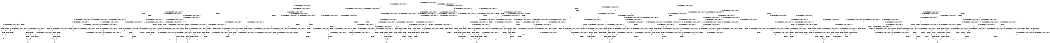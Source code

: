 digraph BCG {
size = "7, 10.5";
center = TRUE;
node [shape = circle];
0 [peripheries = 2];
0 -> 1 [label = "EX !0 !ATOMIC_EXCH_BRANCH (1, +0, TRUE, +0, 3, TRUE) !{0}"];
0 -> 2 [label = "EX !2 !ATOMIC_EXCH_BRANCH (1, +0, TRUE, +0, 1, TRUE) !{0}"];
0 -> 3 [label = "EX !1 !ATOMIC_EXCH_BRANCH (1, +1, TRUE, +0, 2, TRUE) !{0}"];
0 -> 4 [label = "EX !0 !ATOMIC_EXCH_BRANCH (1, +0, TRUE, +0, 3, TRUE) !{0}"];
1 -> 5 [label = "EX !2 !ATOMIC_EXCH_BRANCH (1, +0, TRUE, +0, 1, TRUE) !{0}"];
1 -> 6 [label = "EX !1 !ATOMIC_EXCH_BRANCH (1, +1, TRUE, +0, 2, TRUE) !{0}"];
1 -> 7 [label = "TERMINATE !0"];
2 -> 2 [label = "EX !2 !ATOMIC_EXCH_BRANCH (1, +0, TRUE, +0, 1, TRUE) !{0, 2}"];
2 -> 5 [label = "EX !0 !ATOMIC_EXCH_BRANCH (1, +0, TRUE, +0, 3, TRUE) !{0, 2}"];
2 -> 8 [label = "EX !1 !ATOMIC_EXCH_BRANCH (1, +1, TRUE, +0, 2, TRUE) !{0, 2}"];
2 -> 9 [label = "EX !0 !ATOMIC_EXCH_BRANCH (1, +0, TRUE, +0, 3, TRUE) !{0, 2}"];
3 -> 10 [label = "EX !0 !ATOMIC_EXCH_BRANCH (1, +0, TRUE, +0, 3, FALSE) !{0, 1}"];
3 -> 11 [label = "EX !2 !ATOMIC_EXCH_BRANCH (1, +0, TRUE, +0, 1, FALSE) !{0, 1}"];
3 -> 12 [label = "TERMINATE !1"];
3 -> 13 [label = "EX !0 !ATOMIC_EXCH_BRANCH (1, +0, TRUE, +0, 3, FALSE) !{0, 1}"];
4 -> 14 [label = "EX !2 !ATOMIC_EXCH_BRANCH (1, +0, TRUE, +0, 1, TRUE) !{0}"];
4 -> 15 [label = "EX !1 !ATOMIC_EXCH_BRANCH (1, +1, TRUE, +0, 2, TRUE) !{0}"];
4 -> 16 [label = "TERMINATE !0"];
5 -> 5 [label = "EX !2 !ATOMIC_EXCH_BRANCH (1, +0, TRUE, +0, 1, TRUE) !{0, 2}"];
5 -> 17 [label = "EX !1 !ATOMIC_EXCH_BRANCH (1, +1, TRUE, +0, 2, TRUE) !{0, 2}"];
5 -> 18 [label = "TERMINATE !0"];
6 -> 19 [label = "EX !2 !ATOMIC_EXCH_BRANCH (1, +0, TRUE, +0, 1, FALSE) !{0, 1}"];
6 -> 20 [label = "TERMINATE !0"];
6 -> 21 [label = "TERMINATE !1"];
7 -> 22 [label = "EX !1 !ATOMIC_EXCH_BRANCH (1, +1, TRUE, +0, 2, TRUE) !{1}"];
7 -> 23 [label = "EX !2 !ATOMIC_EXCH_BRANCH (1, +0, TRUE, +0, 1, TRUE) !{1}"];
7 -> 24 [label = "EX !1 !ATOMIC_EXCH_BRANCH (1, +1, TRUE, +0, 2, TRUE) !{1}"];
8 -> 11 [label = "EX !2 !ATOMIC_EXCH_BRANCH (1, +0, TRUE, +0, 1, FALSE) !{0, 1, 2}"];
8 -> 25 [label = "EX !0 !ATOMIC_EXCH_BRANCH (1, +0, TRUE, +0, 3, FALSE) !{0, 1, 2}"];
8 -> 26 [label = "TERMINATE !1"];
8 -> 27 [label = "EX !0 !ATOMIC_EXCH_BRANCH (1, +0, TRUE, +0, 3, FALSE) !{0, 1, 2}"];
9 -> 28 [label = "EX !2 !ATOMIC_EXCH_BRANCH (1, +0, TRUE, +0, 1, TRUE) !{0, 2}"];
9 -> 9 [label = "EX !2 !ATOMIC_EXCH_BRANCH (1, +0, TRUE, +0, 1, TRUE) !{0, 2}"];
9 -> 29 [label = "EX !1 !ATOMIC_EXCH_BRANCH (1, +1, TRUE, +0, 2, TRUE) !{0, 2}"];
9 -> 30 [label = "TERMINATE !0"];
10 -> 6 [label = "EX !0 !ATOMIC_EXCH_BRANCH (1, +1, TRUE, +0, 3, TRUE) !{0, 1}"];
10 -> 31 [label = "EX !2 !ATOMIC_EXCH_BRANCH (1, +0, TRUE, +0, 1, TRUE) !{0, 1}"];
10 -> 32 [label = "TERMINATE !1"];
10 -> 33 [label = "EX !0 !ATOMIC_EXCH_BRANCH (1, +1, TRUE, +0, 3, TRUE) !{0, 1}"];
11 -> 34 [label = "EX !0 !ATOMIC_EXCH_BRANCH (1, +0, TRUE, +0, 3, TRUE) !{0, 1, 2}"];
11 -> 35 [label = "TERMINATE !2"];
11 -> 36 [label = "TERMINATE !1"];
11 -> 37 [label = "EX !0 !ATOMIC_EXCH_BRANCH (1, +0, TRUE, +0, 3, TRUE) !{0, 1, 2}"];
12 -> 38 [label = "EX !0 !ATOMIC_EXCH_BRANCH (1, +0, TRUE, +0, 3, FALSE) !{0}"];
12 -> 39 [label = "EX !2 !ATOMIC_EXCH_BRANCH (1, +0, TRUE, +0, 1, FALSE) !{0}"];
12 -> 40 [label = "EX !0 !ATOMIC_EXCH_BRANCH (1, +0, TRUE, +0, 3, FALSE) !{0}"];
13 -> 33 [label = "EX !0 !ATOMIC_EXCH_BRANCH (1, +1, TRUE, +0, 3, TRUE) !{0, 1}"];
13 -> 41 [label = "EX !2 !ATOMIC_EXCH_BRANCH (1, +0, TRUE, +0, 1, TRUE) !{0, 1}"];
13 -> 42 [label = "TERMINATE !1"];
14 -> 14 [label = "EX !2 !ATOMIC_EXCH_BRANCH (1, +0, TRUE, +0, 1, TRUE) !{0, 2}"];
14 -> 43 [label = "EX !1 !ATOMIC_EXCH_BRANCH (1, +1, TRUE, +0, 2, TRUE) !{0, 2}"];
14 -> 44 [label = "TERMINATE !0"];
15 -> 45 [label = "EX !2 !ATOMIC_EXCH_BRANCH (1, +0, TRUE, +0, 1, FALSE) !{0, 1}"];
15 -> 46 [label = "TERMINATE !0"];
15 -> 47 [label = "TERMINATE !1"];
16 -> 48 [label = "EX !1 !ATOMIC_EXCH_BRANCH (1, +1, TRUE, +0, 2, TRUE) !{1}"];
16 -> 49 [label = "EX !2 !ATOMIC_EXCH_BRANCH (1, +0, TRUE, +0, 1, TRUE) !{1}"];
17 -> 19 [label = "EX !2 !ATOMIC_EXCH_BRANCH (1, +0, TRUE, +0, 1, FALSE) !{0, 1, 2}"];
17 -> 50 [label = "TERMINATE !0"];
17 -> 51 [label = "TERMINATE !1"];
18 -> 23 [label = "EX !2 !ATOMIC_EXCH_BRANCH (1, +0, TRUE, +0, 1, TRUE) !{1, 2}"];
18 -> 52 [label = "EX !1 !ATOMIC_EXCH_BRANCH (1, +1, TRUE, +0, 2, TRUE) !{1, 2}"];
18 -> 53 [label = "EX !1 !ATOMIC_EXCH_BRANCH (1, +1, TRUE, +0, 2, TRUE) !{1, 2}"];
19 -> 54 [label = "TERMINATE !0"];
19 -> 55 [label = "TERMINATE !2"];
19 -> 56 [label = "TERMINATE !1"];
20 -> 57 [label = "EX !2 !ATOMIC_EXCH_BRANCH (1, +0, TRUE, +0, 1, FALSE) !{1}"];
20 -> 58 [label = "TERMINATE !1"];
21 -> 59 [label = "EX !2 !ATOMIC_EXCH_BRANCH (1, +0, TRUE, +0, 1, FALSE) !{0}"];
21 -> 60 [label = "TERMINATE !0"];
22 -> 57 [label = "EX !2 !ATOMIC_EXCH_BRANCH (1, +0, TRUE, +0, 1, FALSE) !{1}"];
22 -> 58 [label = "TERMINATE !1"];
23 -> 23 [label = "EX !2 !ATOMIC_EXCH_BRANCH (1, +0, TRUE, +0, 1, TRUE) !{1, 2}"];
23 -> 52 [label = "EX !1 !ATOMIC_EXCH_BRANCH (1, +1, TRUE, +0, 2, TRUE) !{1, 2}"];
23 -> 53 [label = "EX !1 !ATOMIC_EXCH_BRANCH (1, +1, TRUE, +0, 2, TRUE) !{1, 2}"];
24 -> 61 [label = "EX !2 !ATOMIC_EXCH_BRANCH (1, +0, TRUE, +0, 1, FALSE) !{1}"];
24 -> 62 [label = "TERMINATE !1"];
25 -> 17 [label = "EX !0 !ATOMIC_EXCH_BRANCH (1, +1, TRUE, +0, 3, TRUE) !{0, 1, 2}"];
25 -> 31 [label = "EX !2 !ATOMIC_EXCH_BRANCH (1, +0, TRUE, +0, 1, TRUE) !{0, 1, 2}"];
25 -> 63 [label = "TERMINATE !1"];
25 -> 64 [label = "EX !0 !ATOMIC_EXCH_BRANCH (1, +1, TRUE, +0, 3, TRUE) !{0, 1, 2}"];
26 -> 39 [label = "EX !2 !ATOMIC_EXCH_BRANCH (1, +0, TRUE, +0, 1, FALSE) !{0, 2}"];
26 -> 65 [label = "EX !0 !ATOMIC_EXCH_BRANCH (1, +0, TRUE, +0, 3, FALSE) !{0, 2}"];
26 -> 66 [label = "EX !0 !ATOMIC_EXCH_BRANCH (1, +0, TRUE, +0, 3, FALSE) !{0, 2}"];
27 -> 64 [label = "EX !0 !ATOMIC_EXCH_BRANCH (1, +1, TRUE, +0, 3, TRUE) !{0, 1, 2}"];
27 -> 67 [label = "EX !2 !ATOMIC_EXCH_BRANCH (1, +0, TRUE, +0, 1, TRUE) !{0, 1, 2}"];
27 -> 68 [label = "TERMINATE !1"];
28 -> 28 [label = "EX !2 !ATOMIC_EXCH_BRANCH (1, +0, TRUE, +0, 1, TRUE) !{0, 2}"];
28 -> 69 [label = "EX !1 !ATOMIC_EXCH_BRANCH (1, +1, TRUE, +0, 2, TRUE) !{0, 2}"];
28 -> 70 [label = "TERMINATE !0"];
29 -> 71 [label = "EX !2 !ATOMIC_EXCH_BRANCH (1, +0, TRUE, +0, 1, FALSE) !{0, 1, 2}"];
29 -> 72 [label = "TERMINATE !0"];
29 -> 73 [label = "TERMINATE !1"];
30 -> 74 [label = "EX !2 !ATOMIC_EXCH_BRANCH (1, +0, TRUE, +0, 1, TRUE) !{1, 2}"];
30 -> 75 [label = "EX !1 !ATOMIC_EXCH_BRANCH (1, +1, TRUE, +0, 2, TRUE) !{1, 2}"];
31 -> 17 [label = "EX !0 !ATOMIC_EXCH_BRANCH (1, +1, TRUE, +0, 3, TRUE) !{0, 1, 2}"];
31 -> 31 [label = "EX !2 !ATOMIC_EXCH_BRANCH (1, +0, TRUE, +0, 1, TRUE) !{0, 1, 2}"];
31 -> 63 [label = "TERMINATE !1"];
31 -> 64 [label = "EX !0 !ATOMIC_EXCH_BRANCH (1, +1, TRUE, +0, 3, TRUE) !{0, 1, 2}"];
32 -> 76 [label = "EX !0 !ATOMIC_EXCH_BRANCH (1, +1, TRUE, +0, 3, TRUE) !{0}"];
32 -> 77 [label = "EX !2 !ATOMIC_EXCH_BRANCH (1, +0, TRUE, +0, 1, TRUE) !{0}"];
32 -> 78 [label = "EX !0 !ATOMIC_EXCH_BRANCH (1, +1, TRUE, +0, 3, TRUE) !{0}"];
33 -> 79 [label = "EX !2 !ATOMIC_EXCH_BRANCH (1, +0, TRUE, +0, 1, FALSE) !{0, 1}"];
33 -> 80 [label = "TERMINATE !0"];
33 -> 81 [label = "TERMINATE !1"];
34 -> 54 [label = "TERMINATE !0"];
34 -> 55 [label = "TERMINATE !2"];
34 -> 56 [label = "TERMINATE !1"];
35 -> 82 [label = "EX !0 !ATOMIC_EXCH_BRANCH (1, +0, TRUE, +0, 3, TRUE) !{0, 1}"];
35 -> 83 [label = "TERMINATE !1"];
35 -> 84 [label = "EX !0 !ATOMIC_EXCH_BRANCH (1, +0, TRUE, +0, 3, TRUE) !{0, 1}"];
36 -> 85 [label = "EX !0 !ATOMIC_EXCH_BRANCH (1, +0, TRUE, +0, 3, TRUE) !{0, 2}"];
36 -> 86 [label = "TERMINATE !2"];
36 -> 87 [label = "EX !0 !ATOMIC_EXCH_BRANCH (1, +0, TRUE, +0, 3, TRUE) !{0, 2}"];
37 -> 88 [label = "TERMINATE !0"];
37 -> 89 [label = "TERMINATE !2"];
37 -> 90 [label = "TERMINATE !1"];
38 -> 76 [label = "EX !0 !ATOMIC_EXCH_BRANCH (1, +1, TRUE, +0, 3, TRUE) !{0}"];
38 -> 77 [label = "EX !2 !ATOMIC_EXCH_BRANCH (1, +0, TRUE, +0, 1, TRUE) !{0}"];
38 -> 78 [label = "EX !0 !ATOMIC_EXCH_BRANCH (1, +1, TRUE, +0, 3, TRUE) !{0}"];
39 -> 85 [label = "EX !0 !ATOMIC_EXCH_BRANCH (1, +0, TRUE, +0, 3, TRUE) !{0, 2}"];
39 -> 86 [label = "TERMINATE !2"];
39 -> 87 [label = "EX !0 !ATOMIC_EXCH_BRANCH (1, +0, TRUE, +0, 3, TRUE) !{0, 2}"];
40 -> 91 [label = "EX !2 !ATOMIC_EXCH_BRANCH (1, +0, TRUE, +0, 1, TRUE) !{0}"];
40 -> 78 [label = "EX !0 !ATOMIC_EXCH_BRANCH (1, +1, TRUE, +0, 3, TRUE) !{0}"];
41 -> 92 [label = "EX !0 !ATOMIC_EXCH_BRANCH (1, +1, TRUE, +0, 3, TRUE) !{0, 1, 2}"];
41 -> 41 [label = "EX !2 !ATOMIC_EXCH_BRANCH (1, +0, TRUE, +0, 1, TRUE) !{0, 1, 2}"];
41 -> 93 [label = "TERMINATE !1"];
42 -> 94 [label = "EX !0 !ATOMIC_EXCH_BRANCH (1, +1, TRUE, +0, 3, TRUE) !{0}"];
42 -> 95 [label = "EX !2 !ATOMIC_EXCH_BRANCH (1, +0, TRUE, +0, 1, TRUE) !{0}"];
43 -> 45 [label = "EX !2 !ATOMIC_EXCH_BRANCH (1, +0, TRUE, +0, 1, FALSE) !{0, 1, 2}"];
43 -> 96 [label = "TERMINATE !0"];
43 -> 97 [label = "TERMINATE !1"];
44 -> 49 [label = "EX !2 !ATOMIC_EXCH_BRANCH (1, +0, TRUE, +0, 1, TRUE) !{1, 2}"];
44 -> 98 [label = "EX !1 !ATOMIC_EXCH_BRANCH (1, +1, TRUE, +0, 2, TRUE) !{1, 2}"];
45 -> 99 [label = "TERMINATE !0"];
45 -> 100 [label = "TERMINATE !2"];
45 -> 101 [label = "TERMINATE !1"];
46 -> 102 [label = "EX !2 !ATOMIC_EXCH_BRANCH (1, +0, TRUE, +0, 1, FALSE) !{1}"];
46 -> 103 [label = "TERMINATE !1"];
47 -> 104 [label = "EX !2 !ATOMIC_EXCH_BRANCH (1, +0, TRUE, +0, 1, FALSE) !{0}"];
47 -> 105 [label = "TERMINATE !0"];
48 -> 102 [label = "EX !2 !ATOMIC_EXCH_BRANCH (1, +0, TRUE, +0, 1, FALSE) !{1}"];
48 -> 103 [label = "TERMINATE !1"];
49 -> 49 [label = "EX !2 !ATOMIC_EXCH_BRANCH (1, +0, TRUE, +0, 1, TRUE) !{1, 2}"];
49 -> 98 [label = "EX !1 !ATOMIC_EXCH_BRANCH (1, +1, TRUE, +0, 2, TRUE) !{1, 2}"];
50 -> 57 [label = "EX !2 !ATOMIC_EXCH_BRANCH (1, +0, TRUE, +0, 1, FALSE) !{1, 2}"];
50 -> 106 [label = "TERMINATE !1"];
51 -> 59 [label = "EX !2 !ATOMIC_EXCH_BRANCH (1, +0, TRUE, +0, 1, FALSE) !{0, 2}"];
51 -> 107 [label = "TERMINATE !0"];
52 -> 57 [label = "EX !2 !ATOMIC_EXCH_BRANCH (1, +0, TRUE, +0, 1, FALSE) !{1, 2}"];
52 -> 106 [label = "TERMINATE !1"];
53 -> 108 [label = "EX !2 !ATOMIC_EXCH_BRANCH (1, +0, TRUE, +0, 1, FALSE) !{1, 2}"];
53 -> 109 [label = "EX !2 !ATOMIC_EXCH_BRANCH (1, +0, TRUE, +0, 1, FALSE) !{1, 2}"];
53 -> 110 [label = "TERMINATE !1"];
54 -> 111 [label = "TERMINATE !2"];
54 -> 112 [label = "TERMINATE !1"];
55 -> 113 [label = "TERMINATE !0"];
55 -> 114 [label = "TERMINATE !1"];
56 -> 115 [label = "TERMINATE !0"];
56 -> 116 [label = "TERMINATE !2"];
57 -> 111 [label = "TERMINATE !2"];
57 -> 112 [label = "TERMINATE !1"];
58 -> 117 [label = "EX !2 !ATOMIC_EXCH_BRANCH (1, +0, TRUE, +0, 1, FALSE) !{2}"];
58 -> 118 [label = "EX !2 !ATOMIC_EXCH_BRANCH (1, +0, TRUE, +0, 1, FALSE) !{2}"];
59 -> 115 [label = "TERMINATE !0"];
59 -> 116 [label = "TERMINATE !2"];
60 -> 119 [label = "EX !2 !ATOMIC_EXCH_BRANCH (1, +0, TRUE, +0, 1, FALSE) !{1, 2}"];
61 -> 120 [label = "TERMINATE !2"];
61 -> 121 [label = "TERMINATE !1"];
62 -> 122 [label = "EX !2 !ATOMIC_EXCH_BRANCH (1, +0, TRUE, +0, 1, FALSE) !{2}"];
63 -> 123 [label = "EX !0 !ATOMIC_EXCH_BRANCH (1, +1, TRUE, +0, 3, TRUE) !{0, 2}"];
63 -> 77 [label = "EX !2 !ATOMIC_EXCH_BRANCH (1, +0, TRUE, +0, 1, TRUE) !{0, 2}"];
63 -> 124 [label = "EX !0 !ATOMIC_EXCH_BRANCH (1, +1, TRUE, +0, 3, TRUE) !{0, 2}"];
64 -> 125 [label = "EX !2 !ATOMIC_EXCH_BRANCH (1, +0, TRUE, +0, 1, FALSE) !{0, 1, 2}"];
64 -> 126 [label = "TERMINATE !0"];
64 -> 127 [label = "TERMINATE !1"];
65 -> 123 [label = "EX !0 !ATOMIC_EXCH_BRANCH (1, +1, TRUE, +0, 3, TRUE) !{0, 2}"];
65 -> 77 [label = "EX !2 !ATOMIC_EXCH_BRANCH (1, +0, TRUE, +0, 1, TRUE) !{0, 2}"];
65 -> 124 [label = "EX !0 !ATOMIC_EXCH_BRANCH (1, +1, TRUE, +0, 3, TRUE) !{0, 2}"];
66 -> 128 [label = "EX !2 !ATOMIC_EXCH_BRANCH (1, +0, TRUE, +0, 1, TRUE) !{0, 2}"];
66 -> 124 [label = "EX !0 !ATOMIC_EXCH_BRANCH (1, +1, TRUE, +0, 3, TRUE) !{0, 2}"];
66 -> 129 [label = "EX !2 !ATOMIC_EXCH_BRANCH (1, +0, TRUE, +0, 1, TRUE) !{0, 2}"];
67 -> 64 [label = "EX !0 !ATOMIC_EXCH_BRANCH (1, +1, TRUE, +0, 3, TRUE) !{0, 1, 2}"];
67 -> 67 [label = "EX !2 !ATOMIC_EXCH_BRANCH (1, +0, TRUE, +0, 1, TRUE) !{0, 1, 2}"];
67 -> 68 [label = "TERMINATE !1"];
68 -> 130 [label = "EX !0 !ATOMIC_EXCH_BRANCH (1, +1, TRUE, +0, 3, TRUE) !{0, 2}"];
68 -> 131 [label = "EX !2 !ATOMIC_EXCH_BRANCH (1, +0, TRUE, +0, 1, TRUE) !{0, 2}"];
69 -> 132 [label = "EX !2 !ATOMIC_EXCH_BRANCH (1, +0, TRUE, +0, 1, FALSE) !{0, 1, 2}"];
69 -> 133 [label = "TERMINATE !0"];
69 -> 134 [label = "TERMINATE !1"];
70 -> 135 [label = "EX !2 !ATOMIC_EXCH_BRANCH (1, +0, TRUE, +0, 1, TRUE) !{1, 2}"];
70 -> 136 [label = "EX !1 !ATOMIC_EXCH_BRANCH (1, +1, TRUE, +0, 2, TRUE) !{1, 2}"];
71 -> 137 [label = "TERMINATE !0"];
71 -> 138 [label = "TERMINATE !2"];
71 -> 139 [label = "TERMINATE !1"];
72 -> 140 [label = "EX !2 !ATOMIC_EXCH_BRANCH (1, +0, TRUE, +0, 1, FALSE) !{1, 2}"];
72 -> 141 [label = "TERMINATE !1"];
73 -> 142 [label = "EX !2 !ATOMIC_EXCH_BRANCH (1, +0, TRUE, +0, 1, FALSE) !{0, 2}"];
73 -> 143 [label = "EX !2 !ATOMIC_EXCH_BRANCH (1, +0, TRUE, +0, 1, FALSE) !{0, 2}"];
73 -> 144 [label = "TERMINATE !0"];
74 -> 74 [label = "EX !2 !ATOMIC_EXCH_BRANCH (1, +0, TRUE, +0, 1, TRUE) !{1, 2}"];
74 -> 75 [label = "EX !1 !ATOMIC_EXCH_BRANCH (1, +1, TRUE, +0, 2, TRUE) !{1, 2}"];
75 -> 140 [label = "EX !2 !ATOMIC_EXCH_BRANCH (1, +0, TRUE, +0, 1, FALSE) !{1, 2}"];
75 -> 141 [label = "TERMINATE !1"];
76 -> 59 [label = "EX !2 !ATOMIC_EXCH_BRANCH (1, +0, TRUE, +0, 1, FALSE) !{0}"];
76 -> 60 [label = "TERMINATE !0"];
77 -> 123 [label = "EX !0 !ATOMIC_EXCH_BRANCH (1, +1, TRUE, +0, 3, TRUE) !{0, 2}"];
77 -> 77 [label = "EX !2 !ATOMIC_EXCH_BRANCH (1, +0, TRUE, +0, 1, TRUE) !{0, 2}"];
77 -> 124 [label = "EX !0 !ATOMIC_EXCH_BRANCH (1, +1, TRUE, +0, 3, TRUE) !{0, 2}"];
78 -> 104 [label = "EX !2 !ATOMIC_EXCH_BRANCH (1, +0, TRUE, +0, 1, FALSE) !{0}"];
78 -> 105 [label = "TERMINATE !0"];
79 -> 145 [label = "TERMINATE !0"];
79 -> 146 [label = "TERMINATE !2"];
79 -> 147 [label = "TERMINATE !1"];
80 -> 148 [label = "EX !2 !ATOMIC_EXCH_BRANCH (1, +0, TRUE, +0, 1, FALSE) !{1}"];
80 -> 149 [label = "TERMINATE !1"];
81 -> 150 [label = "EX !2 !ATOMIC_EXCH_BRANCH (1, +0, TRUE, +0, 1, FALSE) !{0}"];
81 -> 151 [label = "TERMINATE !0"];
82 -> 113 [label = "TERMINATE !0"];
82 -> 114 [label = "TERMINATE !1"];
83 -> 152 [label = "EX !0 !ATOMIC_EXCH_BRANCH (1, +0, TRUE, +0, 3, TRUE) !{0}"];
83 -> 153 [label = "EX !0 !ATOMIC_EXCH_BRANCH (1, +0, TRUE, +0, 3, TRUE) !{0}"];
84 -> 154 [label = "TERMINATE !0"];
84 -> 155 [label = "TERMINATE !1"];
85 -> 115 [label = "TERMINATE !0"];
85 -> 116 [label = "TERMINATE !2"];
86 -> 152 [label = "EX !0 !ATOMIC_EXCH_BRANCH (1, +0, TRUE, +0, 3, TRUE) !{0}"];
86 -> 153 [label = "EX !0 !ATOMIC_EXCH_BRANCH (1, +0, TRUE, +0, 3, TRUE) !{0}"];
87 -> 156 [label = "TERMINATE !0"];
87 -> 157 [label = "TERMINATE !2"];
88 -> 158 [label = "TERMINATE !2"];
88 -> 159 [label = "TERMINATE !1"];
89 -> 160 [label = "TERMINATE !0"];
89 -> 161 [label = "TERMINATE !1"];
90 -> 162 [label = "TERMINATE !0"];
90 -> 163 [label = "TERMINATE !2"];
91 -> 164 [label = "EX !0 !ATOMIC_EXCH_BRANCH (1, +1, TRUE, +0, 3, TRUE) !{0, 2}"];
91 -> 91 [label = "EX !2 !ATOMIC_EXCH_BRANCH (1, +0, TRUE, +0, 1, TRUE) !{0, 2}"];
92 -> 79 [label = "EX !2 !ATOMIC_EXCH_BRANCH (1, +0, TRUE, +0, 1, FALSE) !{0, 1, 2}"];
92 -> 165 [label = "TERMINATE !0"];
92 -> 166 [label = "TERMINATE !1"];
93 -> 167 [label = "EX !0 !ATOMIC_EXCH_BRANCH (1, +1, TRUE, +0, 3, TRUE) !{0, 2}"];
93 -> 95 [label = "EX !2 !ATOMIC_EXCH_BRANCH (1, +0, TRUE, +0, 1, TRUE) !{0, 2}"];
94 -> 150 [label = "EX !2 !ATOMIC_EXCH_BRANCH (1, +0, TRUE, +0, 1, FALSE) !{0}"];
94 -> 151 [label = "TERMINATE !0"];
95 -> 167 [label = "EX !0 !ATOMIC_EXCH_BRANCH (1, +1, TRUE, +0, 3, TRUE) !{0, 2}"];
95 -> 95 [label = "EX !2 !ATOMIC_EXCH_BRANCH (1, +0, TRUE, +0, 1, TRUE) !{0, 2}"];
96 -> 102 [label = "EX !2 !ATOMIC_EXCH_BRANCH (1, +0, TRUE, +0, 1, FALSE) !{1, 2}"];
96 -> 168 [label = "TERMINATE !1"];
97 -> 104 [label = "EX !2 !ATOMIC_EXCH_BRANCH (1, +0, TRUE, +0, 1, FALSE) !{0, 2}"];
97 -> 169 [label = "TERMINATE !0"];
98 -> 102 [label = "EX !2 !ATOMIC_EXCH_BRANCH (1, +0, TRUE, +0, 1, FALSE) !{1, 2}"];
98 -> 168 [label = "TERMINATE !1"];
99 -> 170 [label = "TERMINATE !2"];
99 -> 171 [label = "TERMINATE !1"];
100 -> 172 [label = "TERMINATE !0"];
100 -> 173 [label = "TERMINATE !1"];
101 -> 174 [label = "TERMINATE !0"];
101 -> 175 [label = "TERMINATE !2"];
102 -> 170 [label = "TERMINATE !2"];
102 -> 171 [label = "TERMINATE !1"];
103 -> 176 [label = "EX !2 !ATOMIC_EXCH_BRANCH (1, +0, TRUE, +0, 1, FALSE) !{2}"];
104 -> 174 [label = "TERMINATE !0"];
104 -> 175 [label = "TERMINATE !2"];
105 -> 177 [label = "EX !2 !ATOMIC_EXCH_BRANCH (1, +0, TRUE, +0, 1, FALSE) !{1, 2}"];
106 -> 117 [label = "EX !2 !ATOMIC_EXCH_BRANCH (1, +0, TRUE, +0, 1, FALSE) !{2}"];
106 -> 118 [label = "EX !2 !ATOMIC_EXCH_BRANCH (1, +0, TRUE, +0, 1, FALSE) !{2}"];
107 -> 119 [label = "EX !2 !ATOMIC_EXCH_BRANCH (1, +0, TRUE, +0, 1, FALSE) !{1, 2}"];
108 -> 178 [label = "TERMINATE !2"];
108 -> 179 [label = "TERMINATE !1"];
109 -> 180 [label = "TERMINATE !2"];
109 -> 181 [label = "TERMINATE !1"];
110 -> 182 [label = "EX !2 !ATOMIC_EXCH_BRANCH (1, +0, TRUE, +0, 1, FALSE) !{2}"];
111 -> 183 [label = "TERMINATE !1"];
112 -> 184 [label = "TERMINATE !2"];
113 -> 183 [label = "TERMINATE !1"];
114 -> 185 [label = "TERMINATE !0"];
115 -> 186 [label = "TERMINATE !2"];
116 -> 185 [label = "TERMINATE !0"];
117 -> 184 [label = "TERMINATE !2"];
118 -> 187 [label = "TERMINATE !2"];
119 -> 186 [label = "TERMINATE !2"];
120 -> 188 [label = "TERMINATE !1"];
121 -> 189 [label = "TERMINATE !2"];
122 -> 189 [label = "TERMINATE !2"];
123 -> 59 [label = "EX !2 !ATOMIC_EXCH_BRANCH (1, +0, TRUE, +0, 1, FALSE) !{0, 2}"];
123 -> 107 [label = "TERMINATE !0"];
124 -> 142 [label = "EX !2 !ATOMIC_EXCH_BRANCH (1, +0, TRUE, +0, 1, FALSE) !{0, 2}"];
124 -> 143 [label = "EX !2 !ATOMIC_EXCH_BRANCH (1, +0, TRUE, +0, 1, FALSE) !{0, 2}"];
124 -> 144 [label = "TERMINATE !0"];
125 -> 88 [label = "TERMINATE !0"];
125 -> 89 [label = "TERMINATE !2"];
125 -> 90 [label = "TERMINATE !1"];
126 -> 190 [label = "EX !2 !ATOMIC_EXCH_BRANCH (1, +0, TRUE, +0, 1, FALSE) !{1, 2}"];
126 -> 191 [label = "TERMINATE !1"];
127 -> 192 [label = "EX !2 !ATOMIC_EXCH_BRANCH (1, +0, TRUE, +0, 1, FALSE) !{0, 2}"];
127 -> 193 [label = "TERMINATE !0"];
128 -> 194 [label = "EX !0 !ATOMIC_EXCH_BRANCH (1, +1, TRUE, +0, 3, TRUE) !{0, 2}"];
128 -> 128 [label = "EX !2 !ATOMIC_EXCH_BRANCH (1, +0, TRUE, +0, 1, TRUE) !{0, 2}"];
128 -> 124 [label = "EX !0 !ATOMIC_EXCH_BRANCH (1, +1, TRUE, +0, 3, TRUE) !{0, 2}"];
129 -> 128 [label = "EX !2 !ATOMIC_EXCH_BRANCH (1, +0, TRUE, +0, 1, TRUE) !{0, 2}"];
129 -> 124 [label = "EX !0 !ATOMIC_EXCH_BRANCH (1, +1, TRUE, +0, 3, TRUE) !{0, 2}"];
129 -> 129 [label = "EX !2 !ATOMIC_EXCH_BRANCH (1, +0, TRUE, +0, 1, TRUE) !{0, 2}"];
130 -> 192 [label = "EX !2 !ATOMIC_EXCH_BRANCH (1, +0, TRUE, +0, 1, FALSE) !{0, 2}"];
130 -> 193 [label = "TERMINATE !0"];
131 -> 130 [label = "EX !0 !ATOMIC_EXCH_BRANCH (1, +1, TRUE, +0, 3, TRUE) !{0, 2}"];
131 -> 131 [label = "EX !2 !ATOMIC_EXCH_BRANCH (1, +0, TRUE, +0, 1, TRUE) !{0, 2}"];
132 -> 195 [label = "TERMINATE !0"];
132 -> 196 [label = "TERMINATE !2"];
132 -> 197 [label = "TERMINATE !1"];
133 -> 198 [label = "EX !2 !ATOMIC_EXCH_BRANCH (1, +0, TRUE, +0, 1, FALSE) !{1, 2}"];
133 -> 199 [label = "TERMINATE !1"];
134 -> 142 [label = "EX !2 !ATOMIC_EXCH_BRANCH (1, +0, TRUE, +0, 1, FALSE) !{0, 2}"];
134 -> 200 [label = "TERMINATE !0"];
135 -> 135 [label = "EX !2 !ATOMIC_EXCH_BRANCH (1, +0, TRUE, +0, 1, TRUE) !{1, 2}"];
135 -> 136 [label = "EX !1 !ATOMIC_EXCH_BRANCH (1, +1, TRUE, +0, 2, TRUE) !{1, 2}"];
136 -> 198 [label = "EX !2 !ATOMIC_EXCH_BRANCH (1, +0, TRUE, +0, 1, FALSE) !{1, 2}"];
136 -> 199 [label = "TERMINATE !1"];
137 -> 201 [label = "TERMINATE !2"];
137 -> 202 [label = "TERMINATE !1"];
138 -> 203 [label = "TERMINATE !0"];
138 -> 204 [label = "TERMINATE !1"];
139 -> 156 [label = "TERMINATE !0"];
139 -> 157 [label = "TERMINATE !2"];
140 -> 201 [label = "TERMINATE !2"];
140 -> 202 [label = "TERMINATE !1"];
141 -> 205 [label = "EX !2 !ATOMIC_EXCH_BRANCH (1, +0, TRUE, +0, 1, FALSE) !{2}"];
142 -> 206 [label = "TERMINATE !0"];
142 -> 207 [label = "TERMINATE !2"];
143 -> 156 [label = "TERMINATE !0"];
143 -> 157 [label = "TERMINATE !2"];
144 -> 208 [label = "EX !2 !ATOMIC_EXCH_BRANCH (1, +0, TRUE, +0, 1, FALSE) !{1, 2}"];
145 -> 209 [label = "TERMINATE !2"];
145 -> 210 [label = "TERMINATE !1"];
146 -> 154 [label = "TERMINATE !0"];
146 -> 155 [label = "TERMINATE !1"];
147 -> 211 [label = "TERMINATE !0"];
147 -> 212 [label = "TERMINATE !2"];
148 -> 209 [label = "TERMINATE !2"];
148 -> 210 [label = "TERMINATE !1"];
149 -> 213 [label = "EX !2 !ATOMIC_EXCH_BRANCH (1, +0, TRUE, +0, 1, FALSE) !{2}"];
150 -> 211 [label = "TERMINATE !0"];
150 -> 212 [label = "TERMINATE !2"];
151 -> 214 [label = "EX !2 !ATOMIC_EXCH_BRANCH (1, +0, TRUE, +0, 1, FALSE) !{1, 2}"];
152 -> 185 [label = "TERMINATE !0"];
153 -> 215 [label = "TERMINATE !0"];
154 -> 216 [label = "TERMINATE !1"];
155 -> 217 [label = "TERMINATE !0"];
156 -> 218 [label = "TERMINATE !2"];
157 -> 219 [label = "TERMINATE !0"];
158 -> 220 [label = "TERMINATE !1"];
159 -> 221 [label = "TERMINATE !2"];
160 -> 220 [label = "TERMINATE !1"];
161 -> 222 [label = "TERMINATE !0"];
162 -> 223 [label = "TERMINATE !2"];
163 -> 222 [label = "TERMINATE !0"];
164 -> 104 [label = "EX !2 !ATOMIC_EXCH_BRANCH (1, +0, TRUE, +0, 1, FALSE) !{0, 2}"];
164 -> 169 [label = "TERMINATE !0"];
165 -> 148 [label = "EX !2 !ATOMIC_EXCH_BRANCH (1, +0, TRUE, +0, 1, FALSE) !{1, 2}"];
165 -> 224 [label = "TERMINATE !1"];
166 -> 150 [label = "EX !2 !ATOMIC_EXCH_BRANCH (1, +0, TRUE, +0, 1, FALSE) !{0, 2}"];
166 -> 225 [label = "TERMINATE !0"];
167 -> 150 [label = "EX !2 !ATOMIC_EXCH_BRANCH (1, +0, TRUE, +0, 1, FALSE) !{0, 2}"];
167 -> 225 [label = "TERMINATE !0"];
168 -> 176 [label = "EX !2 !ATOMIC_EXCH_BRANCH (1, +0, TRUE, +0, 1, FALSE) !{2}"];
169 -> 177 [label = "EX !2 !ATOMIC_EXCH_BRANCH (1, +0, TRUE, +0, 1, FALSE) !{1, 2}"];
170 -> 226 [label = "TERMINATE !1"];
171 -> 227 [label = "TERMINATE !2"];
172 -> 226 [label = "TERMINATE !1"];
173 -> 215 [label = "TERMINATE !0"];
174 -> 228 [label = "TERMINATE !2"];
175 -> 215 [label = "TERMINATE !0"];
176 -> 227 [label = "TERMINATE !2"];
177 -> 228 [label = "TERMINATE !2"];
178 -> 229 [label = "TERMINATE !1"];
179 -> 230 [label = "TERMINATE !2"];
180 -> 231 [label = "TERMINATE !1"];
181 -> 232 [label = "TERMINATE !2"];
182 -> 232 [label = "TERMINATE !2"];
183 -> 233 [label = "exit"];
184 -> 233 [label = "exit"];
185 -> 233 [label = "exit"];
186 -> 233 [label = "exit"];
187 -> 234 [label = "exit"];
188 -> 235 [label = "exit"];
189 -> 235 [label = "exit"];
190 -> 158 [label = "TERMINATE !2"];
190 -> 159 [label = "TERMINATE !1"];
191 -> 236 [label = "EX !2 !ATOMIC_EXCH_BRANCH (1, +0, TRUE, +0, 1, FALSE) !{2}"];
192 -> 162 [label = "TERMINATE !0"];
192 -> 163 [label = "TERMINATE !2"];
193 -> 237 [label = "EX !2 !ATOMIC_EXCH_BRANCH (1, +0, TRUE, +0, 1, FALSE) !{1, 2}"];
194 -> 142 [label = "EX !2 !ATOMIC_EXCH_BRANCH (1, +0, TRUE, +0, 1, FALSE) !{0, 2}"];
194 -> 200 [label = "TERMINATE !0"];
195 -> 238 [label = "TERMINATE !2"];
195 -> 239 [label = "TERMINATE !1"];
196 -> 240 [label = "TERMINATE !0"];
196 -> 241 [label = "TERMINATE !1"];
197 -> 206 [label = "TERMINATE !0"];
197 -> 207 [label = "TERMINATE !2"];
198 -> 238 [label = "TERMINATE !2"];
198 -> 239 [label = "TERMINATE !1"];
199 -> 242 [label = "EX !2 !ATOMIC_EXCH_BRANCH (1, +0, TRUE, +0, 1, FALSE) !{2}"];
200 -> 243 [label = "EX !2 !ATOMIC_EXCH_BRANCH (1, +0, TRUE, +0, 1, FALSE) !{1, 2}"];
201 -> 244 [label = "TERMINATE !1"];
202 -> 245 [label = "TERMINATE !2"];
203 -> 244 [label = "TERMINATE !1"];
204 -> 219 [label = "TERMINATE !0"];
205 -> 245 [label = "TERMINATE !2"];
206 -> 246 [label = "TERMINATE !2"];
207 -> 247 [label = "TERMINATE !0"];
208 -> 218 [label = "TERMINATE !2"];
209 -> 216 [label = "TERMINATE !1"];
210 -> 248 [label = "TERMINATE !2"];
211 -> 249 [label = "TERMINATE !2"];
212 -> 217 [label = "TERMINATE !0"];
213 -> 248 [label = "TERMINATE !2"];
214 -> 249 [label = "TERMINATE !2"];
215 -> 250 [label = "exit"];
216 -> 251 [label = "exit"];
217 -> 251 [label = "exit"];
218 -> 252 [label = "exit"];
219 -> 252 [label = "exit"];
220 -> 253 [label = "exit"];
221 -> 253 [label = "exit"];
222 -> 253 [label = "exit"];
223 -> 253 [label = "exit"];
224 -> 213 [label = "EX !2 !ATOMIC_EXCH_BRANCH (1, +0, TRUE, +0, 1, FALSE) !{2}"];
225 -> 214 [label = "EX !2 !ATOMIC_EXCH_BRANCH (1, +0, TRUE, +0, 1, FALSE) !{1, 2}"];
226 -> 250 [label = "exit"];
227 -> 250 [label = "exit"];
228 -> 250 [label = "exit"];
229 -> 254 [label = "exit"];
230 -> 254 [label = "exit"];
231 -> 255 [label = "exit"];
232 -> 255 [label = "exit"];
236 -> 221 [label = "TERMINATE !2"];
237 -> 223 [label = "TERMINATE !2"];
238 -> 256 [label = "TERMINATE !1"];
239 -> 257 [label = "TERMINATE !2"];
240 -> 256 [label = "TERMINATE !1"];
241 -> 247 [label = "TERMINATE !0"];
242 -> 257 [label = "TERMINATE !2"];
243 -> 246 [label = "TERMINATE !2"];
244 -> 252 [label = "exit"];
245 -> 252 [label = "exit"];
246 -> 258 [label = "exit"];
247 -> 258 [label = "exit"];
248 -> 251 [label = "exit"];
249 -> 251 [label = "exit"];
256 -> 258 [label = "exit"];
257 -> 258 [label = "exit"];
}
